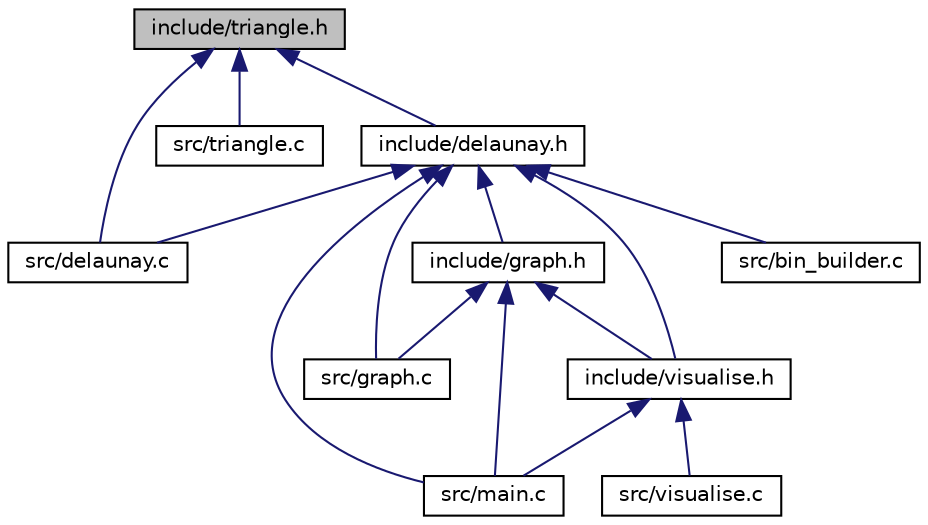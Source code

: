 digraph "include/triangle.h"
{
 // LATEX_PDF_SIZE
  edge [fontname="Helvetica",fontsize="10",labelfontname="Helvetica",labelfontsize="10"];
  node [fontname="Helvetica",fontsize="10",shape=record];
  Node1 [label="include/triangle.h",height=0.2,width=0.4,color="black", fillcolor="grey75", style="filled", fontcolor="black",tooltip=" "];
  Node1 -> Node2 [dir="back",color="midnightblue",fontsize="10",style="solid"];
  Node2 [label="src/delaunay.c",height=0.2,width=0.4,color="black", fillcolor="white", style="filled",URL="$delaunay_8c.html",tooltip=" "];
  Node1 -> Node3 [dir="back",color="midnightblue",fontsize="10",style="solid"];
  Node3 [label="src/triangle.c",height=0.2,width=0.4,color="black", fillcolor="white", style="filled",URL="$triangle_8c.html",tooltip=" "];
  Node1 -> Node4 [dir="back",color="midnightblue",fontsize="10",style="solid"];
  Node4 [label="include/delaunay.h",height=0.2,width=0.4,color="black", fillcolor="white", style="filled",URL="$delaunay_8h.html",tooltip=" "];
  Node4 -> Node5 [dir="back",color="midnightblue",fontsize="10",style="solid"];
  Node5 [label="src/bin_builder.c",height=0.2,width=0.4,color="black", fillcolor="white", style="filled",URL="$bin__builder_8c.html",tooltip=" "];
  Node4 -> Node2 [dir="back",color="midnightblue",fontsize="10",style="solid"];
  Node4 -> Node6 [dir="back",color="midnightblue",fontsize="10",style="solid"];
  Node6 [label="src/graph.c",height=0.2,width=0.4,color="black", fillcolor="white", style="filled",URL="$graph_8c.html",tooltip=" "];
  Node4 -> Node7 [dir="back",color="midnightblue",fontsize="10",style="solid"];
  Node7 [label="src/main.c",height=0.2,width=0.4,color="black", fillcolor="white", style="filled",URL="$main_8c.html",tooltip=" "];
  Node4 -> Node8 [dir="back",color="midnightblue",fontsize="10",style="solid"];
  Node8 [label="include/graph.h",height=0.2,width=0.4,color="black", fillcolor="white", style="filled",URL="$graph_8h.html",tooltip=" "];
  Node8 -> Node6 [dir="back",color="midnightblue",fontsize="10",style="solid"];
  Node8 -> Node7 [dir="back",color="midnightblue",fontsize="10",style="solid"];
  Node8 -> Node9 [dir="back",color="midnightblue",fontsize="10",style="solid"];
  Node9 [label="include/visualise.h",height=0.2,width=0.4,color="black", fillcolor="white", style="filled",URL="$visualise_8h.html",tooltip=" "];
  Node9 -> Node7 [dir="back",color="midnightblue",fontsize="10",style="solid"];
  Node9 -> Node10 [dir="back",color="midnightblue",fontsize="10",style="solid"];
  Node10 [label="src/visualise.c",height=0.2,width=0.4,color="black", fillcolor="white", style="filled",URL="$visualise_8c.html",tooltip=" "];
  Node4 -> Node9 [dir="back",color="midnightblue",fontsize="10",style="solid"];
}
